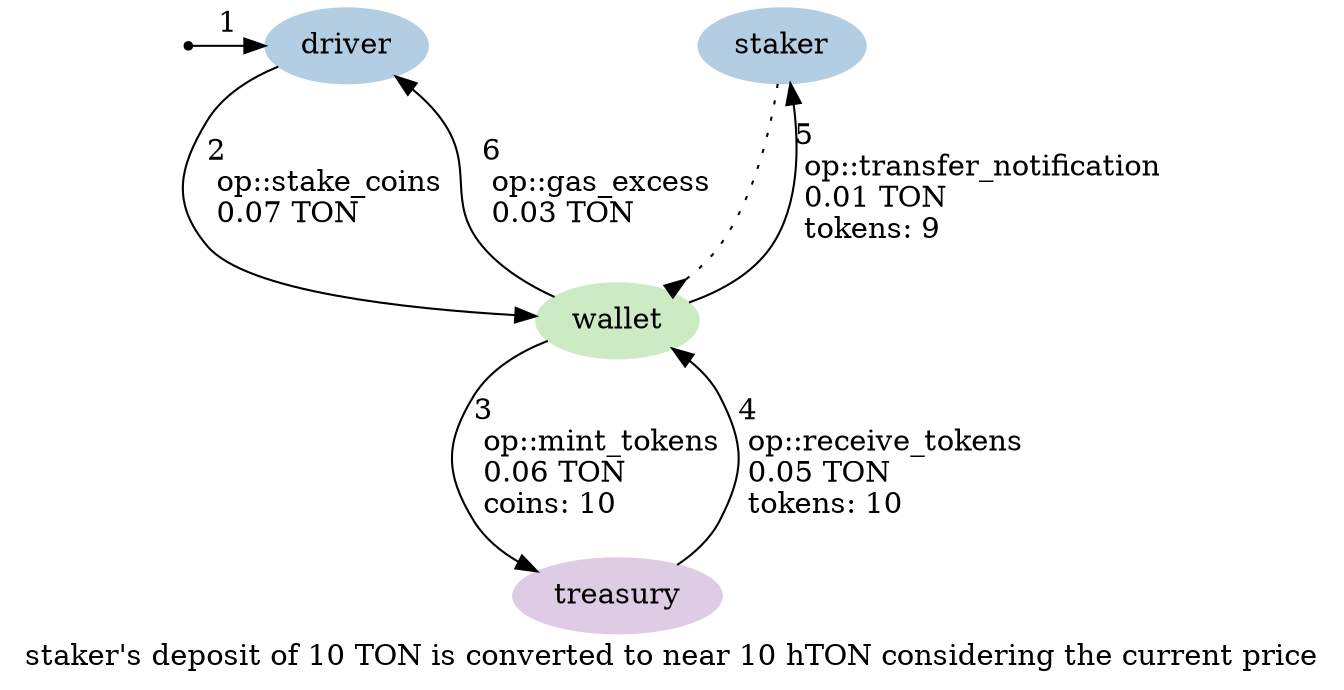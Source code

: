 digraph {
    label="staker's deposit of 10 TON is converted to near 10 hTON considering the current price"
    node [ colorscheme=pastel19 style=filled ]

    /* Entities */
    external [ shape=point ]
    staker, driver [ color=2 ]
    wallet [ color=3 ]
    treasury [ color=4 ]

    /* Relationships */
    staker -> wallet [ arrowhead=inv style=dotted ]
    external -> driver [ label="1" ]
    driver -> wallet [ label="2\l op::stake_coins\l 0.07 TON\l" ]
    wallet -> treasury [ label="3\l op::mint_tokens\l 0.06 TON\l coins: 10\l" ]
    treasury -> wallet [ label="4\l op::receive_tokens\l 0.05 TON\l tokens: 10\l" ]
    wallet -> staker [ label="5\l op::transfer_notification\l 0.01 TON\l tokens: 9\l" ]
    wallet -> driver [ label="6\l op::gas_excess\l 0.03 TON\l" ]

    /* Ranks */
    { rank=min external staker driver }
    { rank=max treasury }
}
